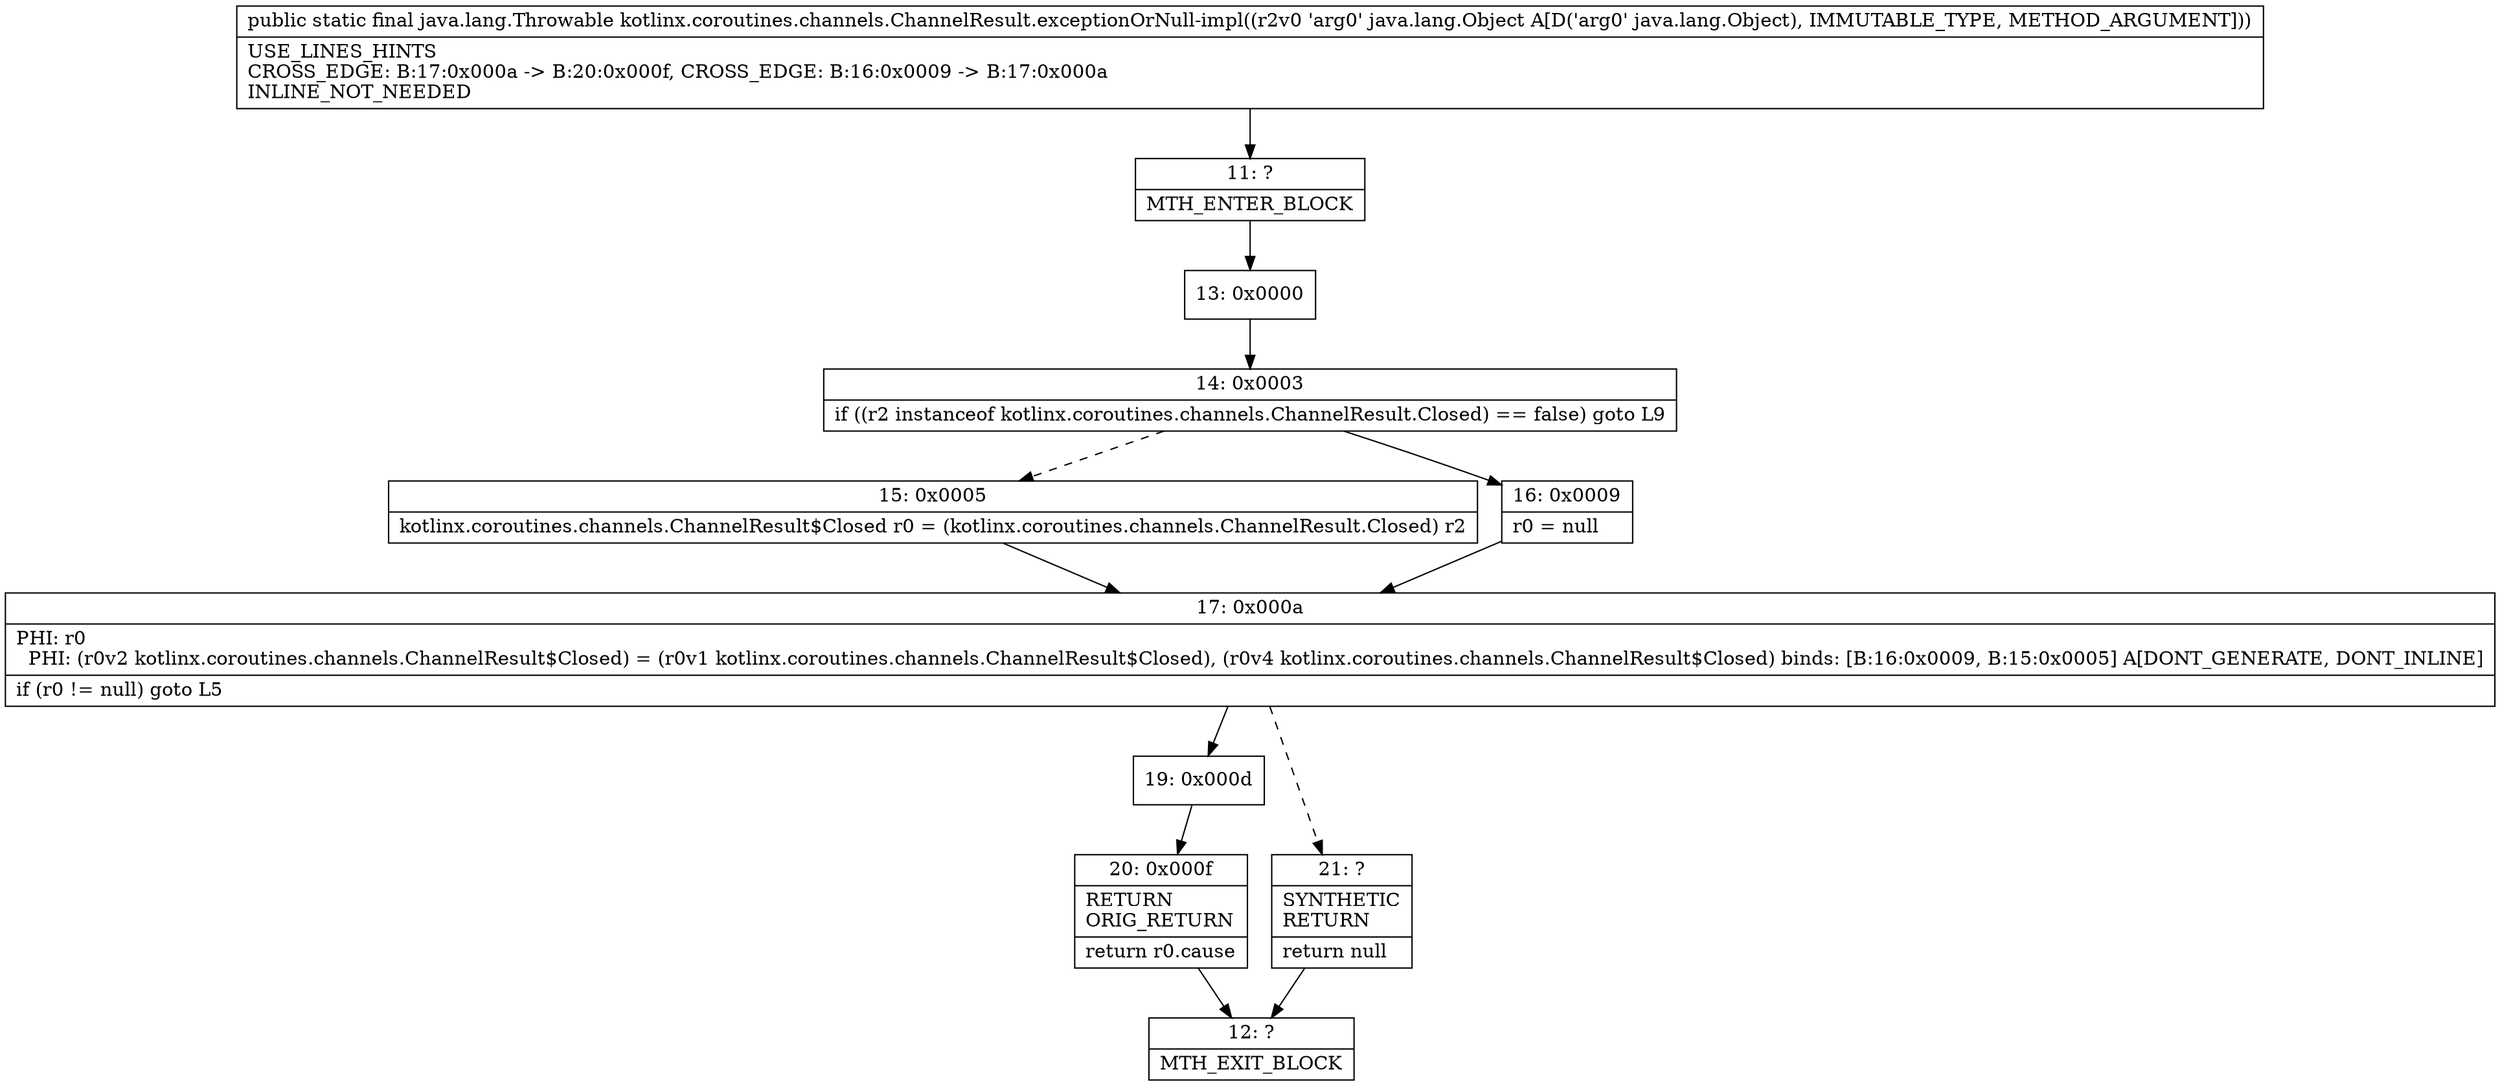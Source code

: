 digraph "CFG forkotlinx.coroutines.channels.ChannelResult.exceptionOrNull\-impl(Ljava\/lang\/Object;)Ljava\/lang\/Throwable;" {
Node_11 [shape=record,label="{11\:\ ?|MTH_ENTER_BLOCK\l}"];
Node_13 [shape=record,label="{13\:\ 0x0000}"];
Node_14 [shape=record,label="{14\:\ 0x0003|if ((r2 instanceof kotlinx.coroutines.channels.ChannelResult.Closed) == false) goto L9\l}"];
Node_15 [shape=record,label="{15\:\ 0x0005|kotlinx.coroutines.channels.ChannelResult$Closed r0 = (kotlinx.coroutines.channels.ChannelResult.Closed) r2\l}"];
Node_17 [shape=record,label="{17\:\ 0x000a|PHI: r0 \l  PHI: (r0v2 kotlinx.coroutines.channels.ChannelResult$Closed) = (r0v1 kotlinx.coroutines.channels.ChannelResult$Closed), (r0v4 kotlinx.coroutines.channels.ChannelResult$Closed) binds: [B:16:0x0009, B:15:0x0005] A[DONT_GENERATE, DONT_INLINE]\l|if (r0 != null) goto L5\l}"];
Node_19 [shape=record,label="{19\:\ 0x000d}"];
Node_20 [shape=record,label="{20\:\ 0x000f|RETURN\lORIG_RETURN\l|return r0.cause\l}"];
Node_12 [shape=record,label="{12\:\ ?|MTH_EXIT_BLOCK\l}"];
Node_21 [shape=record,label="{21\:\ ?|SYNTHETIC\lRETURN\l|return null\l}"];
Node_16 [shape=record,label="{16\:\ 0x0009|r0 = null\l}"];
MethodNode[shape=record,label="{public static final java.lang.Throwable kotlinx.coroutines.channels.ChannelResult.exceptionOrNull\-impl((r2v0 'arg0' java.lang.Object A[D('arg0' java.lang.Object), IMMUTABLE_TYPE, METHOD_ARGUMENT]))  | USE_LINES_HINTS\lCROSS_EDGE: B:17:0x000a \-\> B:20:0x000f, CROSS_EDGE: B:16:0x0009 \-\> B:17:0x000a\lINLINE_NOT_NEEDED\l}"];
MethodNode -> Node_11;Node_11 -> Node_13;
Node_13 -> Node_14;
Node_14 -> Node_15[style=dashed];
Node_14 -> Node_16;
Node_15 -> Node_17;
Node_17 -> Node_19;
Node_17 -> Node_21[style=dashed];
Node_19 -> Node_20;
Node_20 -> Node_12;
Node_21 -> Node_12;
Node_16 -> Node_17;
}

